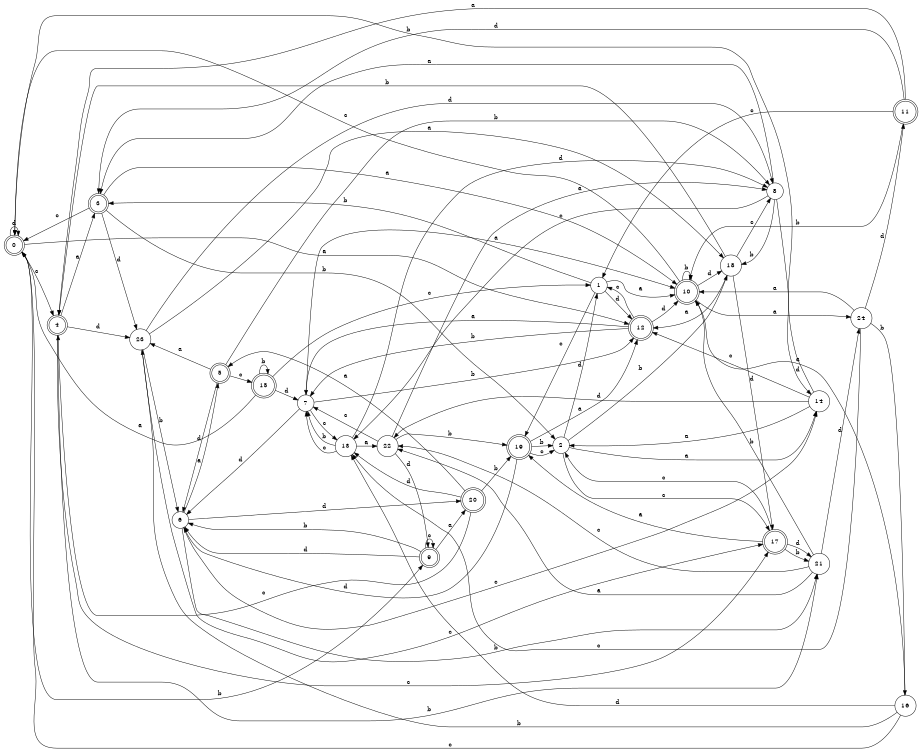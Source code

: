digraph n20_8 {
__start0 [label="" shape="none"];

rankdir=LR;
size="8,5";

s0 [style="rounded,filled", color="black", fillcolor="white" shape="doublecircle", label="0"];
s1 [style="filled", color="black", fillcolor="white" shape="circle", label="1"];
s2 [style="filled", color="black", fillcolor="white" shape="circle", label="2"];
s3 [style="rounded,filled", color="black", fillcolor="white" shape="doublecircle", label="3"];
s4 [style="rounded,filled", color="black", fillcolor="white" shape="doublecircle", label="4"];
s5 [style="rounded,filled", color="black", fillcolor="white" shape="doublecircle", label="5"];
s6 [style="filled", color="black", fillcolor="white" shape="circle", label="6"];
s7 [style="filled", color="black", fillcolor="white" shape="circle", label="7"];
s8 [style="filled", color="black", fillcolor="white" shape="circle", label="8"];
s9 [style="rounded,filled", color="black", fillcolor="white" shape="doublecircle", label="9"];
s10 [style="rounded,filled", color="black", fillcolor="white" shape="doublecircle", label="10"];
s11 [style="rounded,filled", color="black", fillcolor="white" shape="doublecircle", label="11"];
s12 [style="rounded,filled", color="black", fillcolor="white" shape="doublecircle", label="12"];
s13 [style="filled", color="black", fillcolor="white" shape="circle", label="13"];
s14 [style="filled", color="black", fillcolor="white" shape="circle", label="14"];
s15 [style="rounded,filled", color="black", fillcolor="white" shape="doublecircle", label="15"];
s16 [style="filled", color="black", fillcolor="white" shape="circle", label="16"];
s17 [style="rounded,filled", color="black", fillcolor="white" shape="doublecircle", label="17"];
s18 [style="filled", color="black", fillcolor="white" shape="circle", label="18"];
s19 [style="rounded,filled", color="black", fillcolor="white" shape="doublecircle", label="19"];
s20 [style="rounded,filled", color="black", fillcolor="white" shape="doublecircle", label="20"];
s21 [style="filled", color="black", fillcolor="white" shape="circle", label="21"];
s22 [style="filled", color="black", fillcolor="white" shape="circle", label="22"];
s23 [style="filled", color="black", fillcolor="white" shape="circle", label="23"];
s24 [style="filled", color="black", fillcolor="white" shape="circle", label="24"];
s0 -> s12 [label="a"];
s0 -> s9 [label="b"];
s0 -> s4 [label="c"];
s0 -> s0 [label="d"];
s1 -> s10 [label="a"];
s1 -> s3 [label="b"];
s1 -> s19 [label="c"];
s1 -> s12 [label="d"];
s2 -> s14 [label="a"];
s2 -> s18 [label="b"];
s2 -> s17 [label="c"];
s2 -> s1 [label="d"];
s3 -> s10 [label="a"];
s3 -> s2 [label="b"];
s3 -> s0 [label="c"];
s3 -> s23 [label="d"];
s4 -> s3 [label="a"];
s4 -> s21 [label="b"];
s4 -> s17 [label="c"];
s4 -> s23 [label="d"];
s5 -> s23 [label="a"];
s5 -> s8 [label="b"];
s5 -> s15 [label="c"];
s5 -> s6 [label="d"];
s6 -> s5 [label="a"];
s6 -> s21 [label="b"];
s6 -> s14 [label="c"];
s6 -> s20 [label="d"];
s7 -> s10 [label="a"];
s7 -> s12 [label="b"];
s7 -> s13 [label="c"];
s7 -> s6 [label="d"];
s8 -> s3 [label="a"];
s8 -> s18 [label="b"];
s8 -> s13 [label="c"];
s8 -> s14 [label="d"];
s9 -> s20 [label="a"];
s9 -> s6 [label="b"];
s9 -> s9 [label="c"];
s9 -> s6 [label="d"];
s10 -> s24 [label="a"];
s10 -> s10 [label="b"];
s10 -> s0 [label="c"];
s10 -> s18 [label="d"];
s11 -> s4 [label="a"];
s11 -> s10 [label="b"];
s11 -> s1 [label="c"];
s11 -> s3 [label="d"];
s12 -> s7 [label="a"];
s12 -> s7 [label="b"];
s12 -> s1 [label="c"];
s12 -> s10 [label="d"];
s13 -> s22 [label="a"];
s13 -> s7 [label="b"];
s13 -> s7 [label="c"];
s13 -> s8 [label="d"];
s14 -> s2 [label="a"];
s14 -> s0 [label="b"];
s14 -> s12 [label="c"];
s14 -> s22 [label="d"];
s15 -> s0 [label="a"];
s15 -> s15 [label="b"];
s15 -> s1 [label="c"];
s15 -> s7 [label="d"];
s16 -> s10 [label="a"];
s16 -> s23 [label="b"];
s16 -> s0 [label="c"];
s16 -> s13 [label="d"];
s17 -> s19 [label="a"];
s17 -> s21 [label="b"];
s17 -> s2 [label="c"];
s17 -> s21 [label="d"];
s18 -> s12 [label="a"];
s18 -> s4 [label="b"];
s18 -> s8 [label="c"];
s18 -> s17 [label="d"];
s19 -> s12 [label="a"];
s19 -> s2 [label="b"];
s19 -> s2 [label="c"];
s19 -> s6 [label="d"];
s20 -> s5 [label="a"];
s20 -> s19 [label="b"];
s20 -> s4 [label="c"];
s20 -> s13 [label="d"];
s21 -> s22 [label="a"];
s21 -> s10 [label="b"];
s21 -> s22 [label="c"];
s21 -> s24 [label="d"];
s22 -> s8 [label="a"];
s22 -> s19 [label="b"];
s22 -> s7 [label="c"];
s22 -> s9 [label="d"];
s23 -> s18 [label="a"];
s23 -> s6 [label="b"];
s23 -> s17 [label="c"];
s23 -> s8 [label="d"];
s24 -> s10 [label="a"];
s24 -> s16 [label="b"];
s24 -> s13 [label="c"];
s24 -> s11 [label="d"];

}